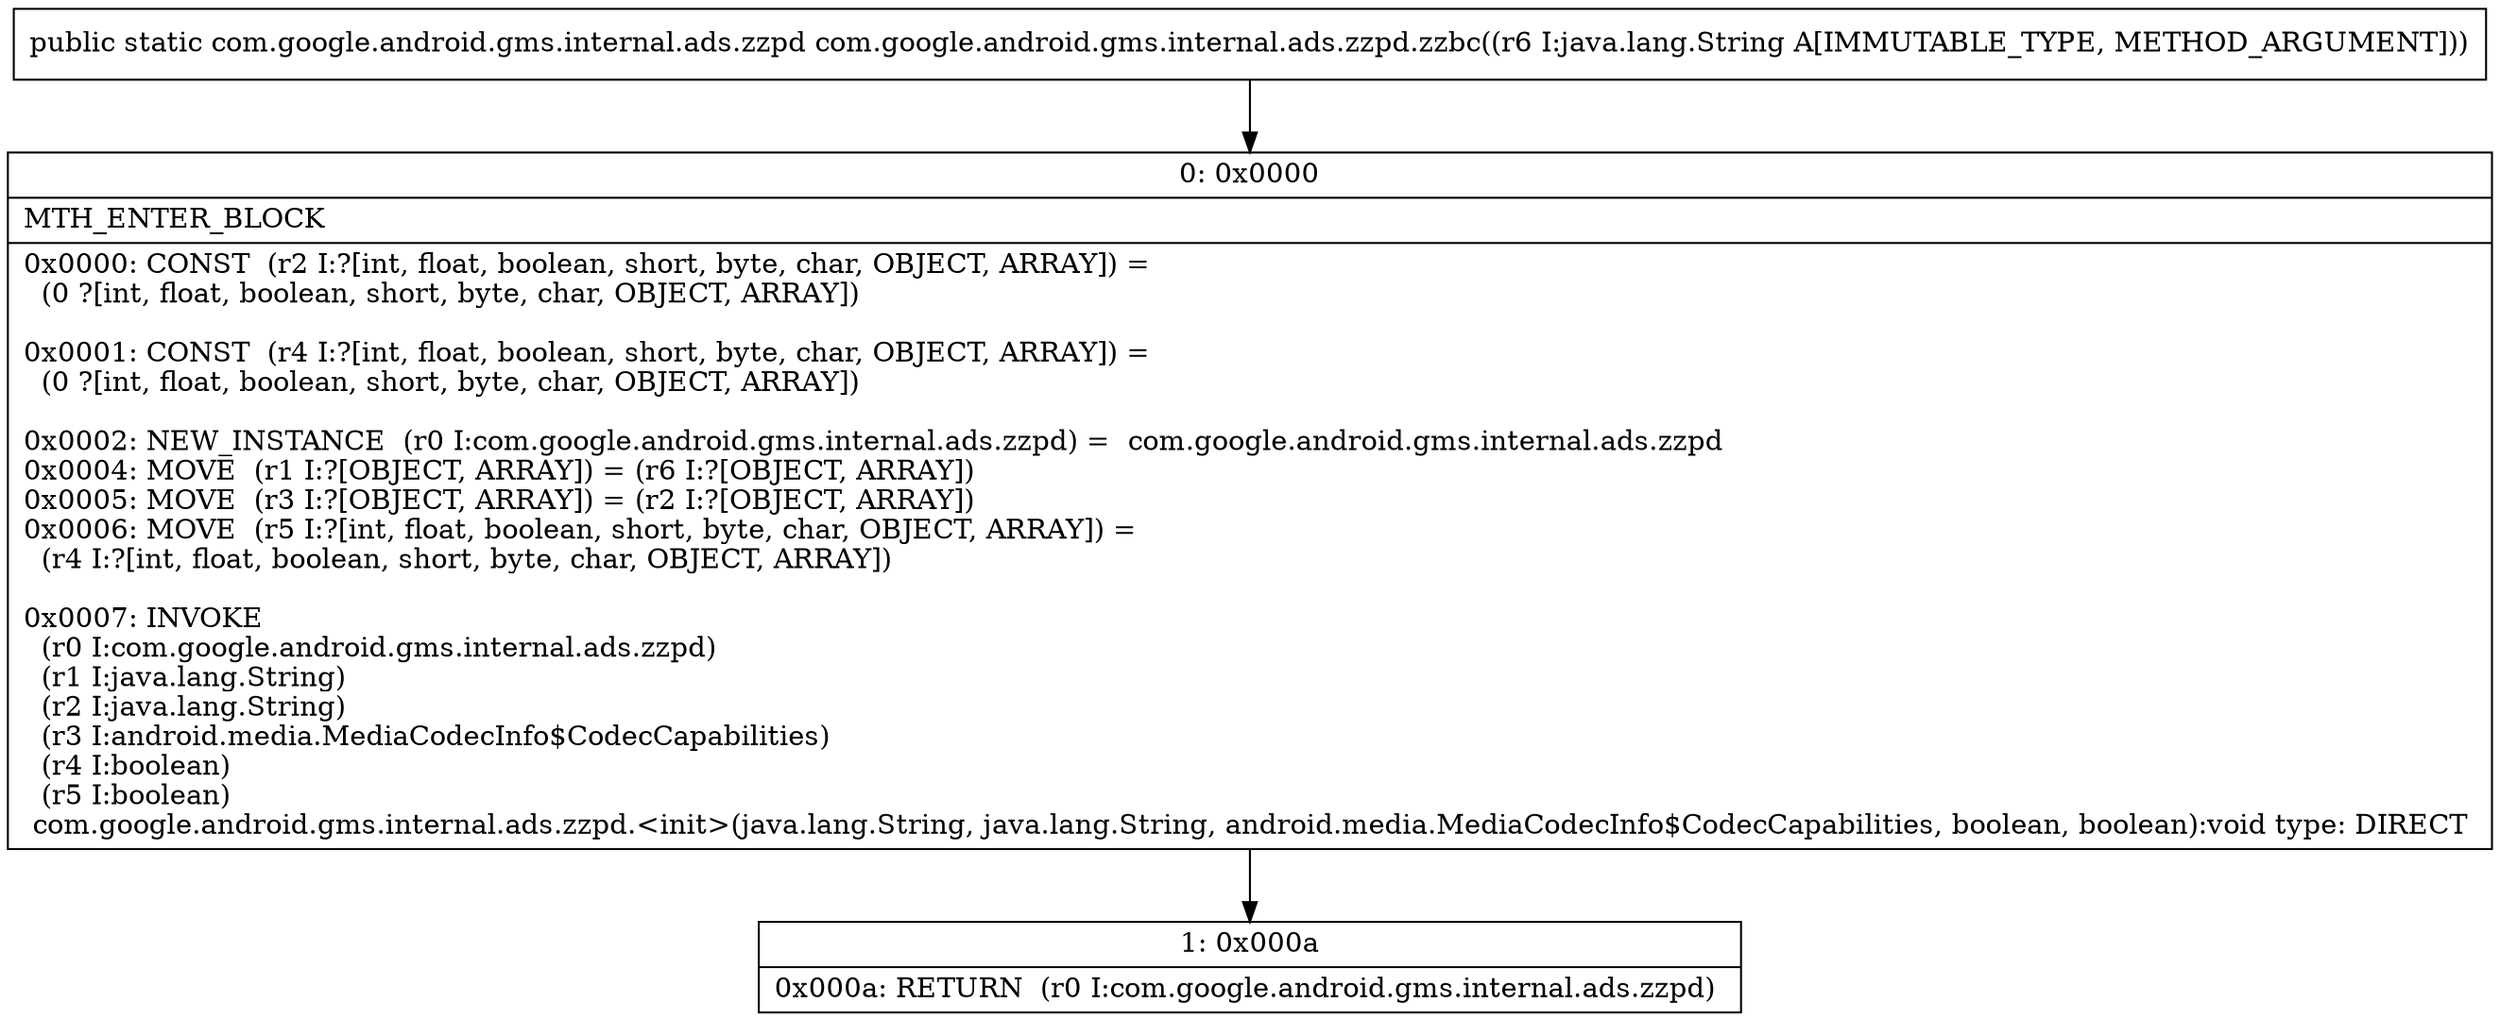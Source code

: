 digraph "CFG forcom.google.android.gms.internal.ads.zzpd.zzbc(Ljava\/lang\/String;)Lcom\/google\/android\/gms\/internal\/ads\/zzpd;" {
Node_0 [shape=record,label="{0\:\ 0x0000|MTH_ENTER_BLOCK\l|0x0000: CONST  (r2 I:?[int, float, boolean, short, byte, char, OBJECT, ARRAY]) = \l  (0 ?[int, float, boolean, short, byte, char, OBJECT, ARRAY])\l \l0x0001: CONST  (r4 I:?[int, float, boolean, short, byte, char, OBJECT, ARRAY]) = \l  (0 ?[int, float, boolean, short, byte, char, OBJECT, ARRAY])\l \l0x0002: NEW_INSTANCE  (r0 I:com.google.android.gms.internal.ads.zzpd) =  com.google.android.gms.internal.ads.zzpd \l0x0004: MOVE  (r1 I:?[OBJECT, ARRAY]) = (r6 I:?[OBJECT, ARRAY]) \l0x0005: MOVE  (r3 I:?[OBJECT, ARRAY]) = (r2 I:?[OBJECT, ARRAY]) \l0x0006: MOVE  (r5 I:?[int, float, boolean, short, byte, char, OBJECT, ARRAY]) = \l  (r4 I:?[int, float, boolean, short, byte, char, OBJECT, ARRAY])\l \l0x0007: INVOKE  \l  (r0 I:com.google.android.gms.internal.ads.zzpd)\l  (r1 I:java.lang.String)\l  (r2 I:java.lang.String)\l  (r3 I:android.media.MediaCodecInfo$CodecCapabilities)\l  (r4 I:boolean)\l  (r5 I:boolean)\l com.google.android.gms.internal.ads.zzpd.\<init\>(java.lang.String, java.lang.String, android.media.MediaCodecInfo$CodecCapabilities, boolean, boolean):void type: DIRECT \l}"];
Node_1 [shape=record,label="{1\:\ 0x000a|0x000a: RETURN  (r0 I:com.google.android.gms.internal.ads.zzpd) \l}"];
MethodNode[shape=record,label="{public static com.google.android.gms.internal.ads.zzpd com.google.android.gms.internal.ads.zzpd.zzbc((r6 I:java.lang.String A[IMMUTABLE_TYPE, METHOD_ARGUMENT])) }"];
MethodNode -> Node_0;
Node_0 -> Node_1;
}

